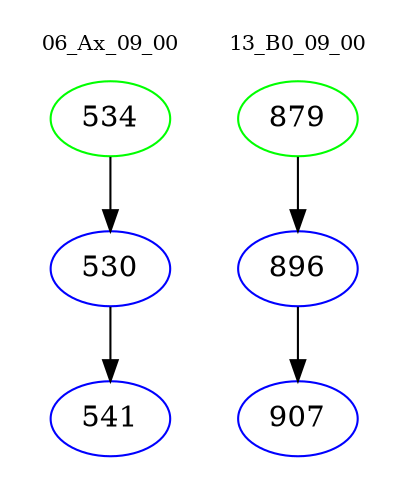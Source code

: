 digraph{
subgraph cluster_0 {
color = white
label = "06_Ax_09_00";
fontsize=10;
T0_534 [label="534", color="green"]
T0_534 -> T0_530 [color="black"]
T0_530 [label="530", color="blue"]
T0_530 -> T0_541 [color="black"]
T0_541 [label="541", color="blue"]
}
subgraph cluster_1 {
color = white
label = "13_B0_09_00";
fontsize=10;
T1_879 [label="879", color="green"]
T1_879 -> T1_896 [color="black"]
T1_896 [label="896", color="blue"]
T1_896 -> T1_907 [color="black"]
T1_907 [label="907", color="blue"]
}
}
